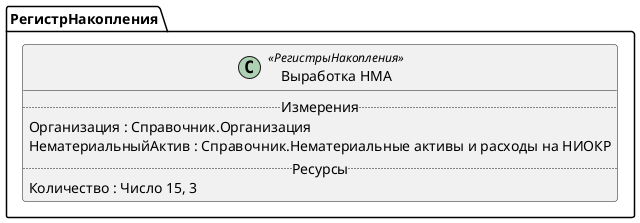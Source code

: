 ﻿@startuml ВыработкаНМА
'!include templates.wsd
'..\include templates.wsd
class РегистрНакопления.ВыработкаНМА as "Выработка НМА" <<РегистрыНакопления>>
{
..Измерения..
Организация : Справочник.Организация
НематериальныйАктив : Справочник.Нематериальные активы и расходы на НИОКР
..Ресурсы..
Количество : Число 15, 3
}
@enduml
